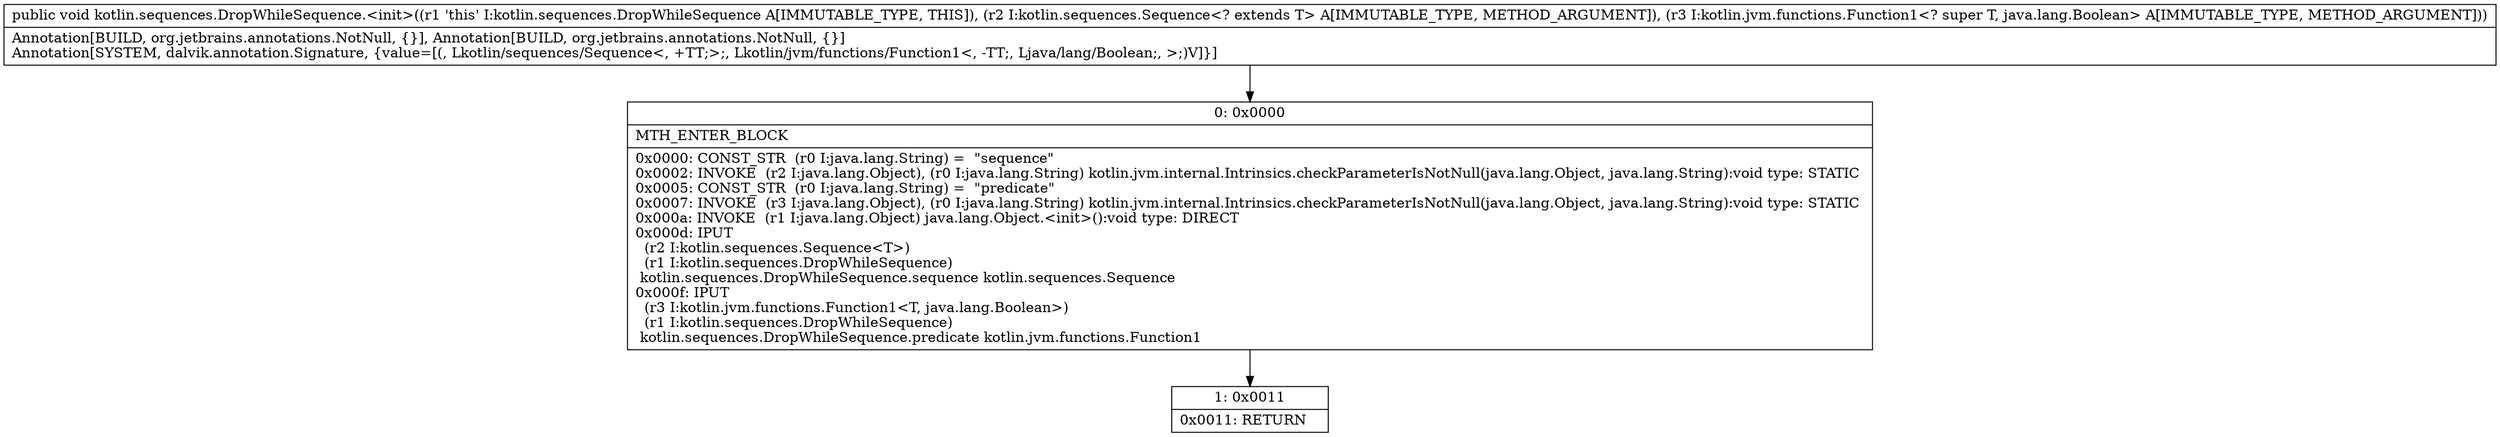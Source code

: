 digraph "CFG forkotlin.sequences.DropWhileSequence.\<init\>(Lkotlin\/sequences\/Sequence;Lkotlin\/jvm\/functions\/Function1;)V" {
Node_0 [shape=record,label="{0\:\ 0x0000|MTH_ENTER_BLOCK\l|0x0000: CONST_STR  (r0 I:java.lang.String) =  \"sequence\" \l0x0002: INVOKE  (r2 I:java.lang.Object), (r0 I:java.lang.String) kotlin.jvm.internal.Intrinsics.checkParameterIsNotNull(java.lang.Object, java.lang.String):void type: STATIC \l0x0005: CONST_STR  (r0 I:java.lang.String) =  \"predicate\" \l0x0007: INVOKE  (r3 I:java.lang.Object), (r0 I:java.lang.String) kotlin.jvm.internal.Intrinsics.checkParameterIsNotNull(java.lang.Object, java.lang.String):void type: STATIC \l0x000a: INVOKE  (r1 I:java.lang.Object) java.lang.Object.\<init\>():void type: DIRECT \l0x000d: IPUT  \l  (r2 I:kotlin.sequences.Sequence\<T\>)\l  (r1 I:kotlin.sequences.DropWhileSequence)\l kotlin.sequences.DropWhileSequence.sequence kotlin.sequences.Sequence \l0x000f: IPUT  \l  (r3 I:kotlin.jvm.functions.Function1\<T, java.lang.Boolean\>)\l  (r1 I:kotlin.sequences.DropWhileSequence)\l kotlin.sequences.DropWhileSequence.predicate kotlin.jvm.functions.Function1 \l}"];
Node_1 [shape=record,label="{1\:\ 0x0011|0x0011: RETURN   \l}"];
MethodNode[shape=record,label="{public void kotlin.sequences.DropWhileSequence.\<init\>((r1 'this' I:kotlin.sequences.DropWhileSequence A[IMMUTABLE_TYPE, THIS]), (r2 I:kotlin.sequences.Sequence\<? extends T\> A[IMMUTABLE_TYPE, METHOD_ARGUMENT]), (r3 I:kotlin.jvm.functions.Function1\<? super T, java.lang.Boolean\> A[IMMUTABLE_TYPE, METHOD_ARGUMENT]))  | Annotation[BUILD, org.jetbrains.annotations.NotNull, \{\}], Annotation[BUILD, org.jetbrains.annotations.NotNull, \{\}]\lAnnotation[SYSTEM, dalvik.annotation.Signature, \{value=[(, Lkotlin\/sequences\/Sequence\<, +TT;\>;, Lkotlin\/jvm\/functions\/Function1\<, \-TT;, Ljava\/lang\/Boolean;, \>;)V]\}]\l}"];
MethodNode -> Node_0;
Node_0 -> Node_1;
}

